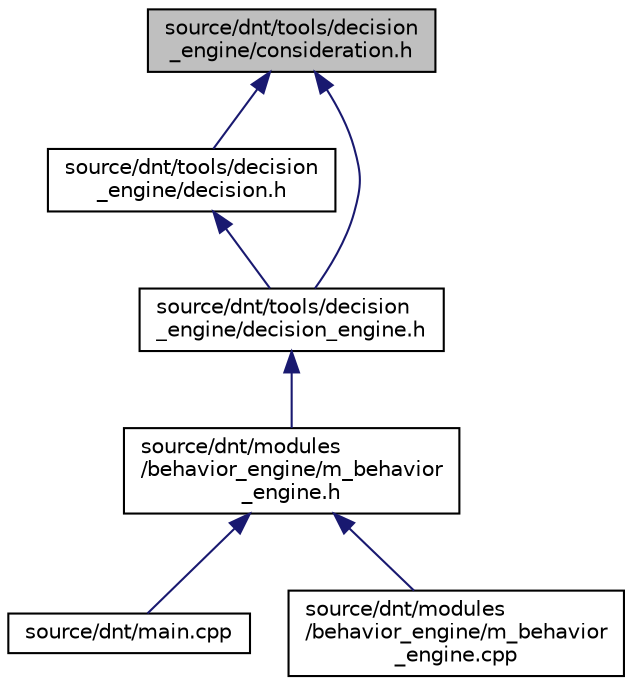 digraph "source/dnt/tools/decision_engine/consideration.h"
{
  edge [fontname="Helvetica",fontsize="10",labelfontname="Helvetica",labelfontsize="10"];
  node [fontname="Helvetica",fontsize="10",shape=record];
  Node5 [label="source/dnt/tools/decision\l_engine/consideration.h",height=0.2,width=0.4,color="black", fillcolor="grey75", style="filled", fontcolor="black"];
  Node5 -> Node6 [dir="back",color="midnightblue",fontsize="10",style="solid",fontname="Helvetica"];
  Node6 [label="source/dnt/tools/decision\l_engine/decision.h",height=0.2,width=0.4,color="black", fillcolor="white", style="filled",URL="$decision_8h.html"];
  Node6 -> Node7 [dir="back",color="midnightblue",fontsize="10",style="solid",fontname="Helvetica"];
  Node7 [label="source/dnt/tools/decision\l_engine/decision_engine.h",height=0.2,width=0.4,color="black", fillcolor="white", style="filled",URL="$decision__engine_8h.html"];
  Node7 -> Node8 [dir="back",color="midnightblue",fontsize="10",style="solid",fontname="Helvetica"];
  Node8 [label="source/dnt/modules\l/behavior_engine/m_behavior\l_engine.h",height=0.2,width=0.4,color="black", fillcolor="white", style="filled",URL="$m__behavior__engine_8h.html"];
  Node8 -> Node9 [dir="back",color="midnightblue",fontsize="10",style="solid",fontname="Helvetica"];
  Node9 [label="source/dnt/main.cpp",height=0.2,width=0.4,color="black", fillcolor="white", style="filled",URL="$dnt_2main_8cpp.html"];
  Node8 -> Node10 [dir="back",color="midnightblue",fontsize="10",style="solid",fontname="Helvetica"];
  Node10 [label="source/dnt/modules\l/behavior_engine/m_behavior\l_engine.cpp",height=0.2,width=0.4,color="black", fillcolor="white", style="filled",URL="$m__behavior__engine_8cpp.html"];
  Node5 -> Node7 [dir="back",color="midnightblue",fontsize="10",style="solid",fontname="Helvetica"];
}
